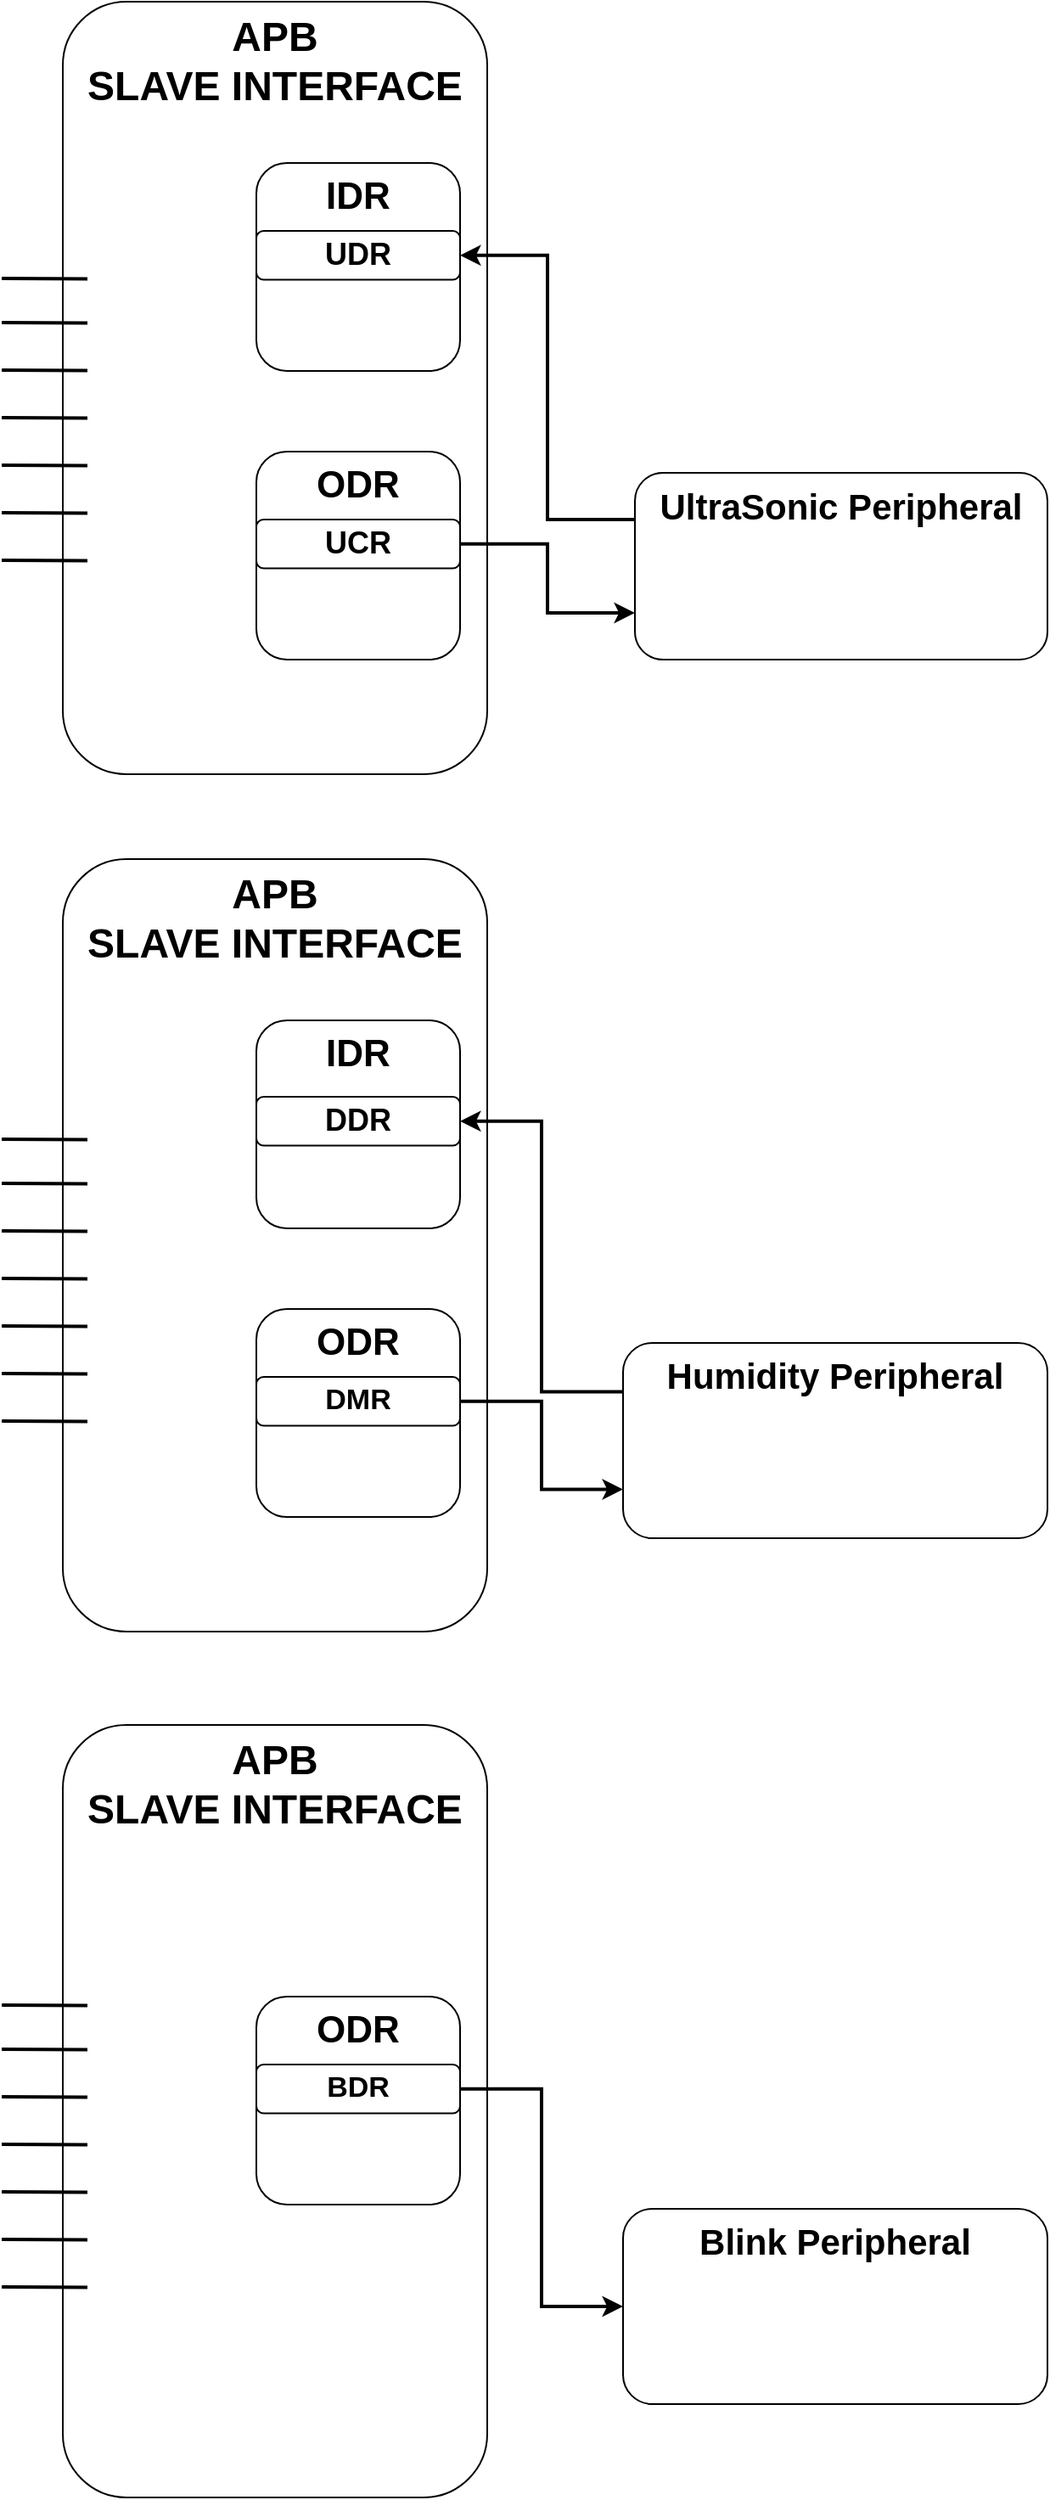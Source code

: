 <mxfile version="26.0.16">
  <diagram name="페이지-1" id="kP13POGpLMGx_-h36UAt">
    <mxGraphModel dx="792" dy="1180" grid="1" gridSize="10" guides="1" tooltips="1" connect="1" arrows="1" fold="1" page="1" pageScale="1" pageWidth="827" pageHeight="1169" math="0" shadow="0">
      <root>
        <mxCell id="0" />
        <mxCell id="1" parent="0" />
        <mxCell id="OseakSPfjknjiO-h243P-1" value="&lt;b&gt;&lt;font style=&quot;font-size: 24px;&quot;&gt;APB&lt;/font&gt;&lt;/b&gt;&lt;div&gt;&lt;b&gt;&lt;font style=&quot;font-size: 24px;&quot;&gt;SLAVE INTERFACE&lt;/font&gt;&lt;/b&gt;&lt;/div&gt;" style="rounded=1;whiteSpace=wrap;html=1;verticalAlign=top;" parent="1" vertex="1">
          <mxGeometry x="150" y="320" width="250" height="455" as="geometry" />
        </mxCell>
        <mxCell id="OseakSPfjknjiO-h243P-3" value="&lt;b&gt;&lt;font style=&quot;font-size: 22px;&quot;&gt;IDR&lt;/font&gt;&lt;/b&gt;" style="rounded=1;whiteSpace=wrap;html=1;verticalAlign=top;" parent="1" vertex="1">
          <mxGeometry x="264" y="415" width="120" height="122.5" as="geometry" />
        </mxCell>
        <mxCell id="OseakSPfjknjiO-h243P-4" value="&lt;b&gt;&lt;font style=&quot;font-size: 22px;&quot;&gt;ODR&lt;/font&gt;&lt;/b&gt;" style="rounded=1;whiteSpace=wrap;html=1;verticalAlign=top;" parent="1" vertex="1">
          <mxGeometry x="264" y="585" width="120" height="122.5" as="geometry" />
        </mxCell>
        <mxCell id="OseakSPfjknjiO-h243P-5" value="&lt;b&gt;&lt;font style=&quot;font-size: 18px;&quot;&gt;UDR&lt;/font&gt;&lt;/b&gt;" style="rounded=1;whiteSpace=wrap;html=1;" parent="1" vertex="1">
          <mxGeometry x="264" y="455" width="120" height="28.75" as="geometry" />
        </mxCell>
        <mxCell id="OseakSPfjknjiO-h243P-9" style="edgeStyle=orthogonalEdgeStyle;rounded=0;orthogonalLoop=1;jettySize=auto;html=1;entryX=0;entryY=0.75;entryDx=0;entryDy=0;strokeWidth=2;" parent="1" source="OseakSPfjknjiO-h243P-6" target="OseakSPfjknjiO-h243P-7" edge="1">
          <mxGeometry relative="1" as="geometry" />
        </mxCell>
        <mxCell id="OseakSPfjknjiO-h243P-6" value="&lt;b&gt;&lt;font style=&quot;font-size: 18px;&quot;&gt;UCR&lt;/font&gt;&lt;/b&gt;" style="rounded=1;whiteSpace=wrap;html=1;" parent="1" vertex="1">
          <mxGeometry x="264" y="625" width="120" height="28.75" as="geometry" />
        </mxCell>
        <mxCell id="OseakSPfjknjiO-h243P-10" style="edgeStyle=orthogonalEdgeStyle;rounded=0;orthogonalLoop=1;jettySize=auto;html=1;entryX=1;entryY=0.5;entryDx=0;entryDy=0;exitX=0;exitY=0.25;exitDx=0;exitDy=0;strokeWidth=2;" parent="1" source="OseakSPfjknjiO-h243P-7" target="OseakSPfjknjiO-h243P-5" edge="1">
          <mxGeometry relative="1" as="geometry" />
        </mxCell>
        <mxCell id="OseakSPfjknjiO-h243P-7" value="UltraSonic Peripheral" style="rounded=1;whiteSpace=wrap;html=1;fontStyle=1;fontSize=21;verticalAlign=top;" parent="1" vertex="1">
          <mxGeometry x="487" y="597.5" width="243" height="110" as="geometry" />
        </mxCell>
        <mxCell id="OseakSPfjknjiO-h243P-12" value="&lt;b&gt;&lt;font style=&quot;font-size: 24px;&quot;&gt;APB&lt;/font&gt;&lt;/b&gt;&lt;div&gt;&lt;b&gt;&lt;font style=&quot;font-size: 24px;&quot;&gt;SLAVE INTERFACE&lt;/font&gt;&lt;/b&gt;&lt;/div&gt;" style="rounded=1;whiteSpace=wrap;html=1;verticalAlign=top;" parent="1" vertex="1">
          <mxGeometry x="150" y="825" width="250" height="455" as="geometry" />
        </mxCell>
        <mxCell id="OseakSPfjknjiO-h243P-13" value="&lt;span&gt;&lt;font&gt;IDR&lt;/font&gt;&lt;/span&gt;" style="rounded=1;whiteSpace=wrap;html=1;verticalAlign=top;fontSize=22;fontStyle=1" parent="1" vertex="1">
          <mxGeometry x="264" y="920" width="120" height="122.5" as="geometry" />
        </mxCell>
        <mxCell id="OseakSPfjknjiO-h243P-14" value="&lt;span&gt;&lt;font&gt;ODR&lt;/font&gt;&lt;/span&gt;" style="rounded=1;whiteSpace=wrap;html=1;verticalAlign=top;fontSize=22;fontStyle=1" parent="1" vertex="1">
          <mxGeometry x="264" y="1090" width="120" height="122.5" as="geometry" />
        </mxCell>
        <mxCell id="OseakSPfjknjiO-h243P-15" value="&lt;b&gt;&lt;font style=&quot;font-size: 18px;&quot;&gt;DDR&lt;/font&gt;&lt;/b&gt;" style="rounded=1;whiteSpace=wrap;html=1;" parent="1" vertex="1">
          <mxGeometry x="264" y="965" width="120" height="28.75" as="geometry" />
        </mxCell>
        <mxCell id="OseakSPfjknjiO-h243P-16" style="edgeStyle=orthogonalEdgeStyle;rounded=0;orthogonalLoop=1;jettySize=auto;html=1;entryX=0;entryY=0.75;entryDx=0;entryDy=0;strokeWidth=2;" parent="1" source="OseakSPfjknjiO-h243P-17" target="OseakSPfjknjiO-h243P-19" edge="1">
          <mxGeometry relative="1" as="geometry" />
        </mxCell>
        <mxCell id="OseakSPfjknjiO-h243P-17" value="&lt;b&gt;&lt;font style=&quot;font-size: 17px;&quot;&gt;DMR&lt;/font&gt;&lt;/b&gt;" style="rounded=1;whiteSpace=wrap;html=1;" parent="1" vertex="1">
          <mxGeometry x="264" y="1130" width="120" height="28.75" as="geometry" />
        </mxCell>
        <mxCell id="OseakSPfjknjiO-h243P-18" style="edgeStyle=orthogonalEdgeStyle;rounded=0;orthogonalLoop=1;jettySize=auto;html=1;entryX=1;entryY=0.5;entryDx=0;entryDy=0;exitX=0;exitY=0.25;exitDx=0;exitDy=0;strokeWidth=2;" parent="1" source="OseakSPfjknjiO-h243P-19" target="OseakSPfjknjiO-h243P-15" edge="1">
          <mxGeometry relative="1" as="geometry" />
        </mxCell>
        <mxCell id="OseakSPfjknjiO-h243P-19" value="Humidity Peripheral" style="rounded=1;whiteSpace=wrap;html=1;fontStyle=1;fontSize=21;verticalAlign=top;" parent="1" vertex="1">
          <mxGeometry x="480" y="1110" width="250" height="115" as="geometry" />
        </mxCell>
        <mxCell id="OseakSPfjknjiO-h243P-20" value="&lt;b&gt;&lt;font style=&quot;font-size: 24px;&quot;&gt;APB&lt;/font&gt;&lt;/b&gt;&lt;div&gt;&lt;b&gt;&lt;font style=&quot;font-size: 24px;&quot;&gt;SLAVE INTERFACE&lt;/font&gt;&lt;/b&gt;&lt;/div&gt;" style="rounded=1;whiteSpace=wrap;html=1;verticalAlign=top;" parent="1" vertex="1">
          <mxGeometry x="150" y="1335" width="250" height="455" as="geometry" />
        </mxCell>
        <mxCell id="OseakSPfjknjiO-h243P-22" value="&lt;span&gt;&lt;font&gt;ODR&lt;/font&gt;&lt;/span&gt;" style="rounded=1;whiteSpace=wrap;html=1;verticalAlign=top;fontSize=22;fontStyle=1" parent="1" vertex="1">
          <mxGeometry x="264" y="1495" width="120" height="122.5" as="geometry" />
        </mxCell>
        <mxCell id="OseakSPfjknjiO-h243P-24" style="edgeStyle=orthogonalEdgeStyle;rounded=0;orthogonalLoop=1;jettySize=auto;html=1;entryX=0;entryY=0.5;entryDx=0;entryDy=0;strokeWidth=2;" parent="1" source="OseakSPfjknjiO-h243P-25" target="OseakSPfjknjiO-h243P-27" edge="1">
          <mxGeometry relative="1" as="geometry" />
        </mxCell>
        <mxCell id="OseakSPfjknjiO-h243P-25" value="&lt;b&gt;&lt;font style=&quot;font-size: 17px;&quot;&gt;BDR&lt;/font&gt;&lt;/b&gt;" style="rounded=1;whiteSpace=wrap;html=1;" parent="1" vertex="1">
          <mxGeometry x="264" y="1535" width="120" height="28.75" as="geometry" />
        </mxCell>
        <mxCell id="OseakSPfjknjiO-h243P-27" value="Blink Peripheral" style="rounded=1;whiteSpace=wrap;html=1;fontStyle=1;fontSize=21;verticalAlign=top;" parent="1" vertex="1">
          <mxGeometry x="480" y="1620" width="250" height="115" as="geometry" />
        </mxCell>
        <mxCell id="OseakSPfjknjiO-h243P-30" value="" style="endArrow=none;html=1;rounded=0;entryX=0.002;entryY=0.351;entryDx=0;entryDy=0;entryPerimeter=0;strokeWidth=2;" parent="1" edge="1">
          <mxGeometry width="50" height="50" relative="1" as="geometry">
            <mxPoint x="114" y="483" as="sourcePoint" />
            <mxPoint x="164.5" y="483.275" as="targetPoint" />
          </mxGeometry>
        </mxCell>
        <mxCell id="OseakSPfjknjiO-h243P-31" value="" style="endArrow=none;html=1;rounded=0;entryX=0.002;entryY=0.351;entryDx=0;entryDy=0;entryPerimeter=0;strokeWidth=2;" parent="1" edge="1">
          <mxGeometry width="50" height="50" relative="1" as="geometry">
            <mxPoint x="114" y="509" as="sourcePoint" />
            <mxPoint x="164.5" y="509.275" as="targetPoint" />
          </mxGeometry>
        </mxCell>
        <mxCell id="OseakSPfjknjiO-h243P-32" value="" style="endArrow=none;html=1;rounded=0;entryX=0.002;entryY=0.351;entryDx=0;entryDy=0;entryPerimeter=0;strokeWidth=2;" parent="1" edge="1">
          <mxGeometry width="50" height="50" relative="1" as="geometry">
            <mxPoint x="114" y="537" as="sourcePoint" />
            <mxPoint x="164.5" y="537.275" as="targetPoint" />
          </mxGeometry>
        </mxCell>
        <mxCell id="OseakSPfjknjiO-h243P-33" value="" style="endArrow=none;html=1;rounded=0;entryX=0.002;entryY=0.351;entryDx=0;entryDy=0;entryPerimeter=0;strokeWidth=2;" parent="1" edge="1">
          <mxGeometry width="50" height="50" relative="1" as="geometry">
            <mxPoint x="114" y="565" as="sourcePoint" />
            <mxPoint x="164.5" y="565.275" as="targetPoint" />
          </mxGeometry>
        </mxCell>
        <mxCell id="OseakSPfjknjiO-h243P-34" value="" style="endArrow=none;html=1;rounded=0;entryX=0.002;entryY=0.351;entryDx=0;entryDy=0;entryPerimeter=0;strokeWidth=2;" parent="1" edge="1">
          <mxGeometry width="50" height="50" relative="1" as="geometry">
            <mxPoint x="114" y="593" as="sourcePoint" />
            <mxPoint x="164.5" y="593.275" as="targetPoint" />
          </mxGeometry>
        </mxCell>
        <mxCell id="OseakSPfjknjiO-h243P-35" value="" style="endArrow=none;html=1;rounded=0;entryX=0.002;entryY=0.351;entryDx=0;entryDy=0;entryPerimeter=0;strokeWidth=2;" parent="1" edge="1">
          <mxGeometry width="50" height="50" relative="1" as="geometry">
            <mxPoint x="114" y="621" as="sourcePoint" />
            <mxPoint x="164.5" y="621.275" as="targetPoint" />
          </mxGeometry>
        </mxCell>
        <mxCell id="OseakSPfjknjiO-h243P-36" value="" style="endArrow=none;html=1;rounded=0;entryX=0.002;entryY=0.351;entryDx=0;entryDy=0;entryPerimeter=0;strokeWidth=2;" parent="1" edge="1">
          <mxGeometry width="50" height="50" relative="1" as="geometry">
            <mxPoint x="114" y="649" as="sourcePoint" />
            <mxPoint x="164.5" y="649.275" as="targetPoint" />
          </mxGeometry>
        </mxCell>
        <mxCell id="OseakSPfjknjiO-h243P-37" value="" style="endArrow=none;html=1;rounded=0;entryX=0.002;entryY=0.351;entryDx=0;entryDy=0;entryPerimeter=0;strokeWidth=2;" parent="1" edge="1">
          <mxGeometry width="50" height="50" relative="1" as="geometry">
            <mxPoint x="114" y="990" as="sourcePoint" />
            <mxPoint x="164.5" y="990.275" as="targetPoint" />
          </mxGeometry>
        </mxCell>
        <mxCell id="OseakSPfjknjiO-h243P-38" value="" style="endArrow=none;html=1;rounded=0;entryX=0.002;entryY=0.351;entryDx=0;entryDy=0;entryPerimeter=0;strokeWidth=2;" parent="1" edge="1">
          <mxGeometry width="50" height="50" relative="1" as="geometry">
            <mxPoint x="114" y="1016" as="sourcePoint" />
            <mxPoint x="164.5" y="1016.275" as="targetPoint" />
          </mxGeometry>
        </mxCell>
        <mxCell id="OseakSPfjknjiO-h243P-39" value="" style="endArrow=none;html=1;rounded=0;entryX=0.002;entryY=0.351;entryDx=0;entryDy=0;entryPerimeter=0;strokeWidth=2;" parent="1" edge="1">
          <mxGeometry width="50" height="50" relative="1" as="geometry">
            <mxPoint x="114" y="1044" as="sourcePoint" />
            <mxPoint x="164.5" y="1044.275" as="targetPoint" />
          </mxGeometry>
        </mxCell>
        <mxCell id="OseakSPfjknjiO-h243P-40" value="" style="endArrow=none;html=1;rounded=0;entryX=0.002;entryY=0.351;entryDx=0;entryDy=0;entryPerimeter=0;strokeWidth=2;" parent="1" edge="1">
          <mxGeometry width="50" height="50" relative="1" as="geometry">
            <mxPoint x="114" y="1072" as="sourcePoint" />
            <mxPoint x="164.5" y="1072.275" as="targetPoint" />
          </mxGeometry>
        </mxCell>
        <mxCell id="OseakSPfjknjiO-h243P-41" value="" style="endArrow=none;html=1;rounded=0;entryX=0.002;entryY=0.351;entryDx=0;entryDy=0;entryPerimeter=0;strokeWidth=2;" parent="1" edge="1">
          <mxGeometry width="50" height="50" relative="1" as="geometry">
            <mxPoint x="114" y="1100" as="sourcePoint" />
            <mxPoint x="164.5" y="1100.275" as="targetPoint" />
          </mxGeometry>
        </mxCell>
        <mxCell id="OseakSPfjknjiO-h243P-42" value="" style="endArrow=none;html=1;rounded=0;entryX=0.002;entryY=0.351;entryDx=0;entryDy=0;entryPerimeter=0;strokeWidth=2;" parent="1" edge="1">
          <mxGeometry width="50" height="50" relative="1" as="geometry">
            <mxPoint x="114" y="1128" as="sourcePoint" />
            <mxPoint x="164.5" y="1128.275" as="targetPoint" />
          </mxGeometry>
        </mxCell>
        <mxCell id="OseakSPfjknjiO-h243P-43" value="" style="endArrow=none;html=1;rounded=0;entryX=0.002;entryY=0.351;entryDx=0;entryDy=0;entryPerimeter=0;strokeWidth=2;" parent="1" edge="1">
          <mxGeometry width="50" height="50" relative="1" as="geometry">
            <mxPoint x="114" y="1156" as="sourcePoint" />
            <mxPoint x="164.5" y="1156.275" as="targetPoint" />
          </mxGeometry>
        </mxCell>
        <mxCell id="OseakSPfjknjiO-h243P-44" value="" style="endArrow=none;html=1;rounded=0;entryX=0.002;entryY=0.351;entryDx=0;entryDy=0;entryPerimeter=0;strokeWidth=2;" parent="1" edge="1">
          <mxGeometry width="50" height="50" relative="1" as="geometry">
            <mxPoint x="114" y="1500" as="sourcePoint" />
            <mxPoint x="164.5" y="1500.275" as="targetPoint" />
          </mxGeometry>
        </mxCell>
        <mxCell id="OseakSPfjknjiO-h243P-45" value="" style="endArrow=none;html=1;rounded=0;entryX=0.002;entryY=0.351;entryDx=0;entryDy=0;entryPerimeter=0;strokeWidth=2;" parent="1" edge="1">
          <mxGeometry width="50" height="50" relative="1" as="geometry">
            <mxPoint x="114" y="1526" as="sourcePoint" />
            <mxPoint x="164.5" y="1526.275" as="targetPoint" />
          </mxGeometry>
        </mxCell>
        <mxCell id="OseakSPfjknjiO-h243P-46" value="" style="endArrow=none;html=1;rounded=0;entryX=0.002;entryY=0.351;entryDx=0;entryDy=0;entryPerimeter=0;strokeWidth=2;" parent="1" edge="1">
          <mxGeometry width="50" height="50" relative="1" as="geometry">
            <mxPoint x="114" y="1554" as="sourcePoint" />
            <mxPoint x="164.5" y="1554.275" as="targetPoint" />
          </mxGeometry>
        </mxCell>
        <mxCell id="OseakSPfjknjiO-h243P-47" value="" style="endArrow=none;html=1;rounded=0;entryX=0.002;entryY=0.351;entryDx=0;entryDy=0;entryPerimeter=0;strokeWidth=2;" parent="1" edge="1">
          <mxGeometry width="50" height="50" relative="1" as="geometry">
            <mxPoint x="114" y="1582" as="sourcePoint" />
            <mxPoint x="164.5" y="1582.275" as="targetPoint" />
          </mxGeometry>
        </mxCell>
        <mxCell id="OseakSPfjknjiO-h243P-48" value="" style="endArrow=none;html=1;rounded=0;entryX=0.002;entryY=0.351;entryDx=0;entryDy=0;entryPerimeter=0;strokeWidth=2;" parent="1" edge="1">
          <mxGeometry width="50" height="50" relative="1" as="geometry">
            <mxPoint x="114" y="1610" as="sourcePoint" />
            <mxPoint x="164.5" y="1610.275" as="targetPoint" />
          </mxGeometry>
        </mxCell>
        <mxCell id="OseakSPfjknjiO-h243P-49" value="" style="endArrow=none;html=1;rounded=0;entryX=0.002;entryY=0.351;entryDx=0;entryDy=0;entryPerimeter=0;strokeWidth=2;" parent="1" edge="1">
          <mxGeometry width="50" height="50" relative="1" as="geometry">
            <mxPoint x="114" y="1638" as="sourcePoint" />
            <mxPoint x="164.5" y="1638.275" as="targetPoint" />
          </mxGeometry>
        </mxCell>
        <mxCell id="OseakSPfjknjiO-h243P-50" value="" style="endArrow=none;html=1;rounded=0;entryX=0.002;entryY=0.351;entryDx=0;entryDy=0;entryPerimeter=0;strokeWidth=2;" parent="1" edge="1">
          <mxGeometry width="50" height="50" relative="1" as="geometry">
            <mxPoint x="114" y="1666" as="sourcePoint" />
            <mxPoint x="164.5" y="1666.275" as="targetPoint" />
          </mxGeometry>
        </mxCell>
      </root>
    </mxGraphModel>
  </diagram>
</mxfile>
